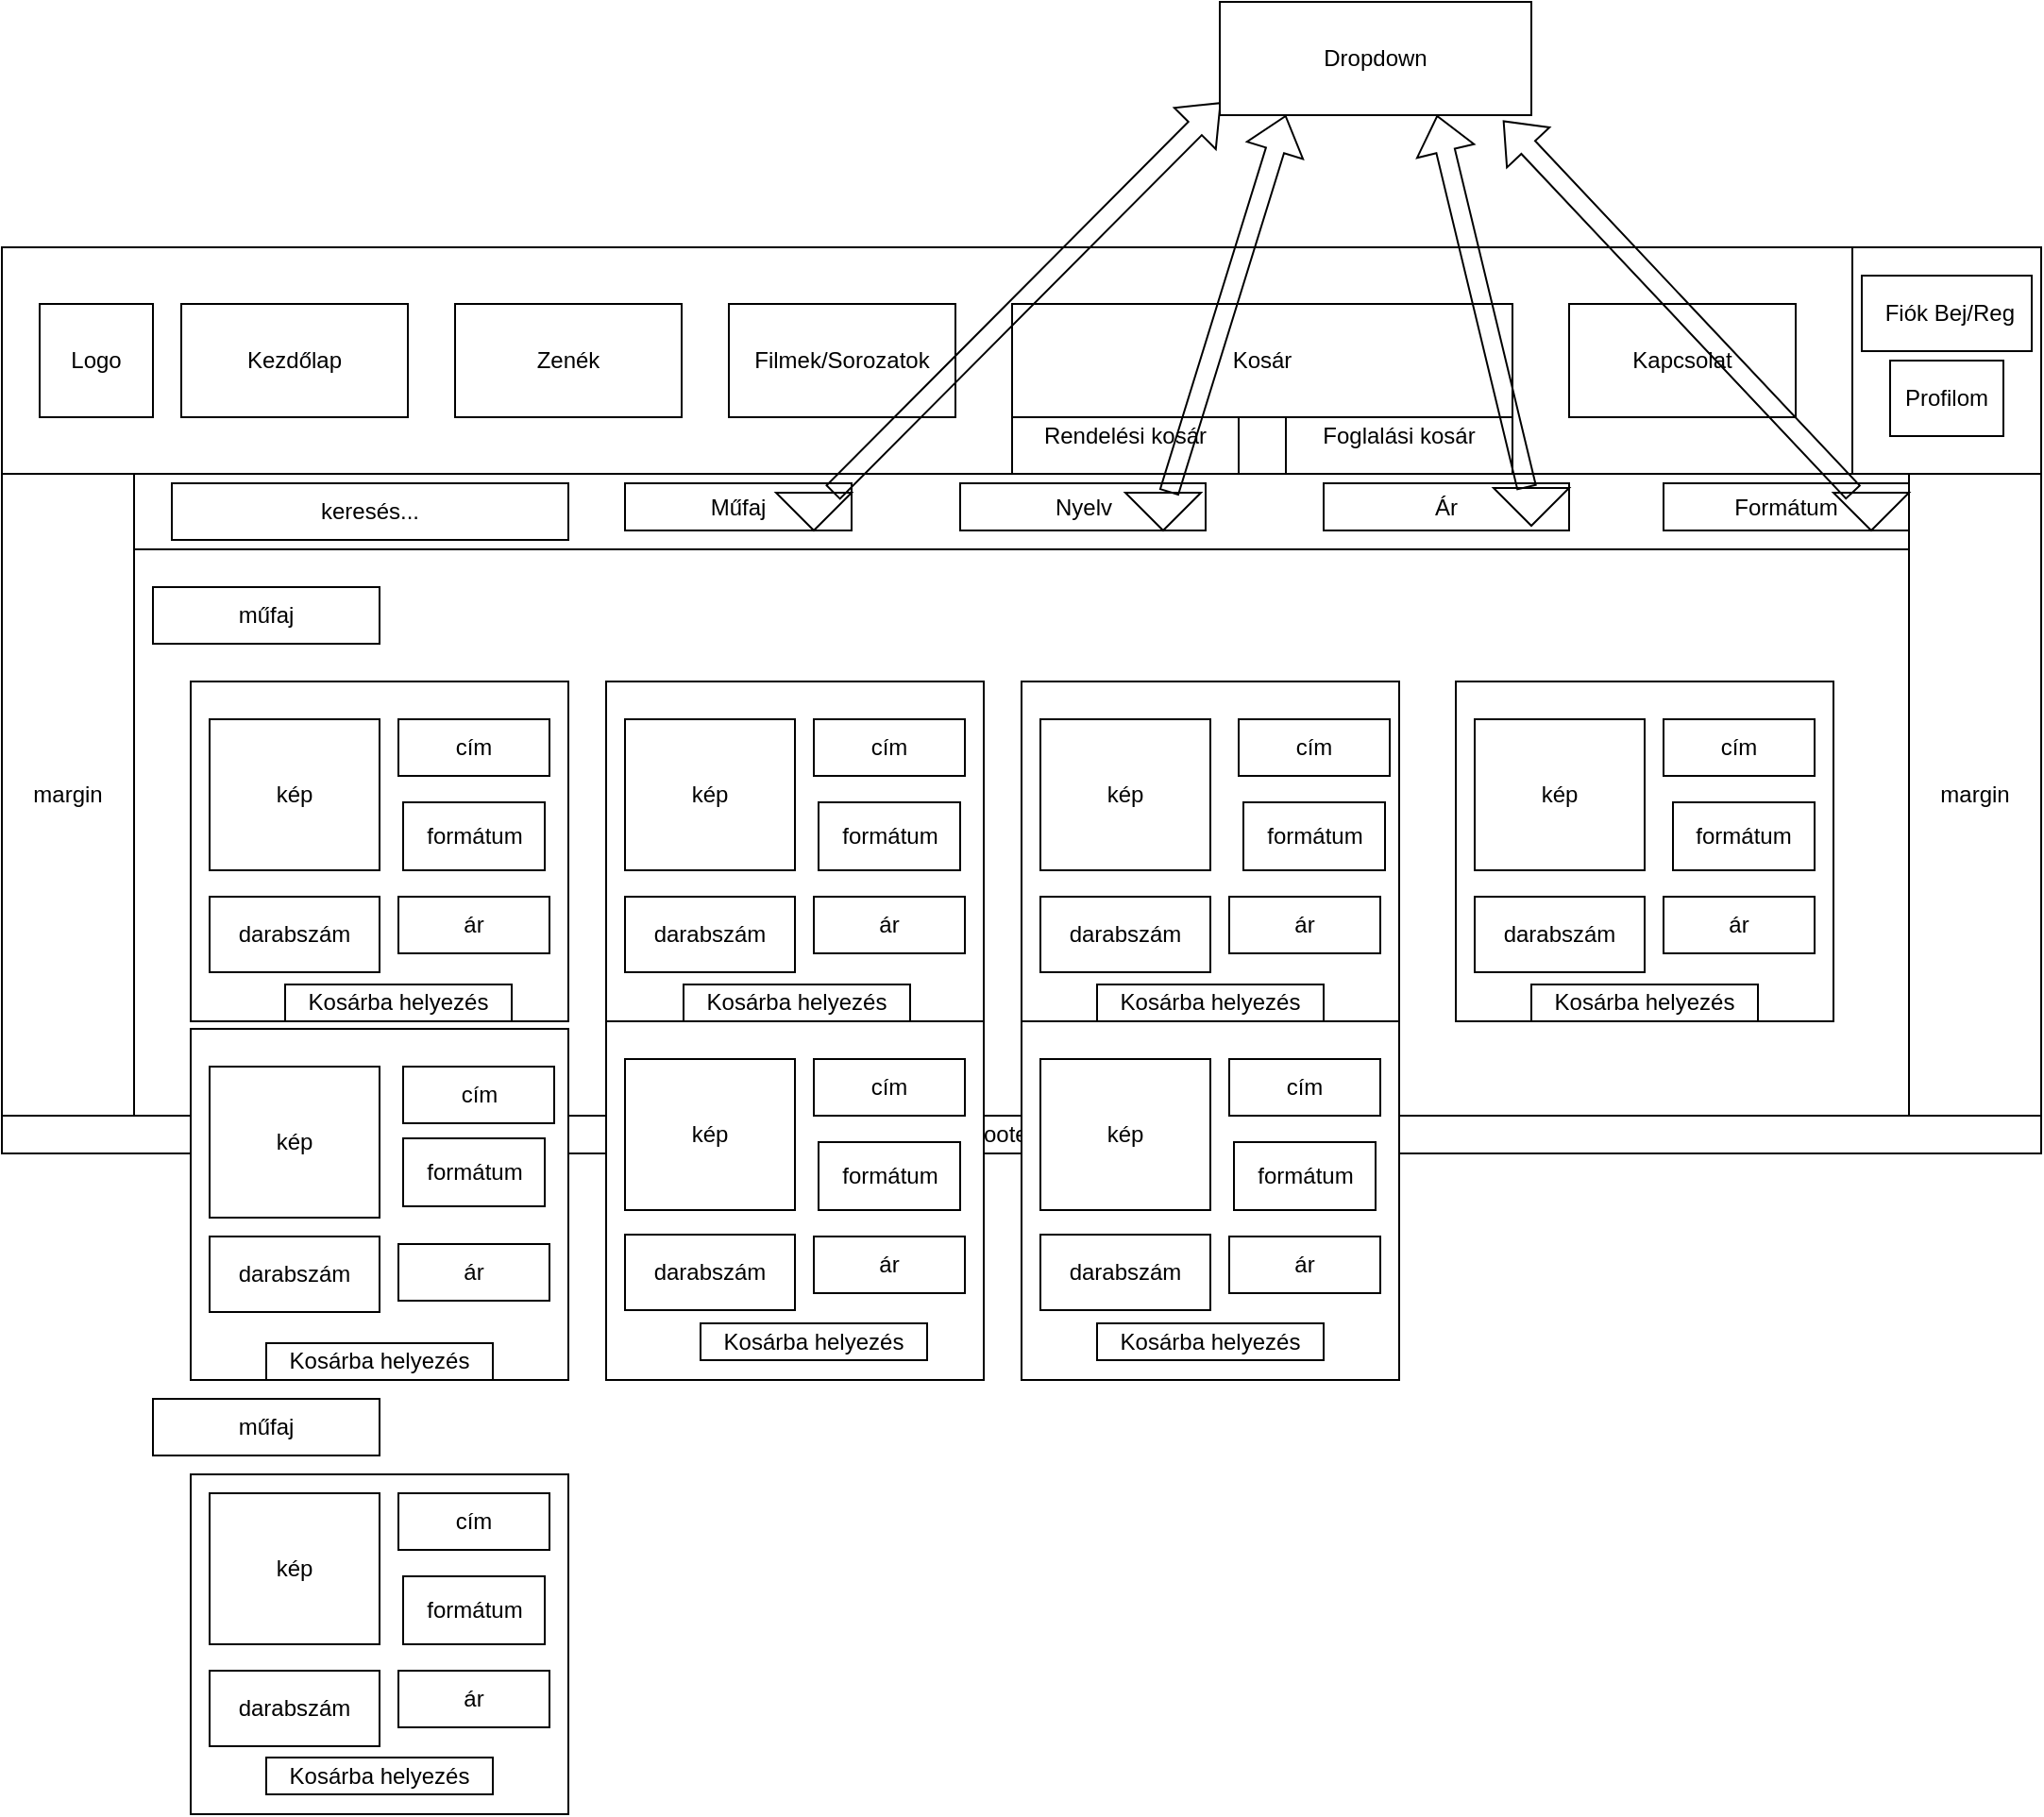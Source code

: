 <mxfile version="26.2.9">
  <diagram name="1 oldal" id="ZRo3TNaSbQ_DCoS2osNK">
    <mxGraphModel dx="3558" dy="1001" grid="1" gridSize="10" guides="1" tooltips="1" connect="1" arrows="1" fold="1" page="1" pageScale="1" pageWidth="827" pageHeight="1169" math="0" shadow="0">
      <root>
        <mxCell id="0" />
        <mxCell id="1" parent="0" />
        <mxCell id="dzjlwGBeUNjgORHqqu2u-1" value="" style="rounded=0;whiteSpace=wrap;html=1;" vertex="1" parent="1">
          <mxGeometry x="-1010" y="470" width="1080" height="480" as="geometry" />
        </mxCell>
        <mxCell id="dzjlwGBeUNjgORHqqu2u-2" value="" style="rounded=0;whiteSpace=wrap;html=1;" vertex="1" parent="1">
          <mxGeometry x="-1010" y="470" width="1080" height="120" as="geometry" />
        </mxCell>
        <mxCell id="dzjlwGBeUNjgORHqqu2u-3" style="edgeStyle=orthogonalEdgeStyle;rounded=0;orthogonalLoop=1;jettySize=auto;html=1;exitX=0.5;exitY=0;exitDx=0;exitDy=0;" edge="1" parent="1" source="dzjlwGBeUNjgORHqqu2u-4">
          <mxGeometry relative="1" as="geometry">
            <mxPoint x="-470" y="930" as="targetPoint" />
          </mxGeometry>
        </mxCell>
        <mxCell id="dzjlwGBeUNjgORHqqu2u-4" value="" style="rounded=0;whiteSpace=wrap;html=1;" vertex="1" parent="1">
          <mxGeometry x="-1010" y="930" width="1080" height="20" as="geometry" />
        </mxCell>
        <mxCell id="dzjlwGBeUNjgORHqqu2u-5" value="" style="rounded=0;whiteSpace=wrap;html=1;" vertex="1" parent="1">
          <mxGeometry x="-30" y="470" width="100" height="120" as="geometry" />
        </mxCell>
        <mxCell id="dzjlwGBeUNjgORHqqu2u-6" value="" style="rounded=0;whiteSpace=wrap;html=1;" vertex="1" parent="1">
          <mxGeometry x="-870" y="500" width="120" height="60" as="geometry" />
        </mxCell>
        <mxCell id="dzjlwGBeUNjgORHqqu2u-7" value="" style="rounded=0;whiteSpace=wrap;html=1;" vertex="1" parent="1">
          <mxGeometry x="-200" y="500" width="120" height="60" as="geometry" />
        </mxCell>
        <mxCell id="dzjlwGBeUNjgORHqqu2u-8" value="" style="rounded=0;whiteSpace=wrap;html=1;" vertex="1" parent="1">
          <mxGeometry x="-690" y="500" width="120" height="60" as="geometry" />
        </mxCell>
        <mxCell id="dzjlwGBeUNjgORHqqu2u-9" value="" style="rounded=0;whiteSpace=wrap;html=1;" vertex="1" parent="1">
          <mxGeometry x="-360" y="500" width="120" height="60" as="geometry" />
        </mxCell>
        <mxCell id="dzjlwGBeUNjgORHqqu2u-10" value="" style="rounded=0;whiteSpace=wrap;html=1;" vertex="1" parent="1">
          <mxGeometry x="-520" y="500" width="120" height="60" as="geometry" />
        </mxCell>
        <mxCell id="dzjlwGBeUNjgORHqqu2u-11" value="" style="rounded=0;whiteSpace=wrap;html=1;" vertex="1" parent="1">
          <mxGeometry x="-10" y="500" width="60" height="60" as="geometry" />
        </mxCell>
        <mxCell id="dzjlwGBeUNjgORHqqu2u-12" value="" style="rounded=0;whiteSpace=wrap;html=1;" vertex="1" parent="1">
          <mxGeometry x="-940" y="590" width="940" height="340" as="geometry" />
        </mxCell>
        <mxCell id="dzjlwGBeUNjgORHqqu2u-13" value="Kezdőlap" style="text;html=1;align=center;verticalAlign=middle;whiteSpace=wrap;rounded=0;" vertex="1" parent="1">
          <mxGeometry x="-870" y="500" width="120" height="60" as="geometry" />
        </mxCell>
        <mxCell id="dzjlwGBeUNjgORHqqu2u-14" value="" style="rounded=0;whiteSpace=wrap;html=1;" vertex="1" parent="1">
          <mxGeometry x="-990" y="500" width="60" height="60" as="geometry" />
        </mxCell>
        <mxCell id="dzjlwGBeUNjgORHqqu2u-15" value="&lt;div&gt;Logo&lt;/div&gt;" style="text;html=1;align=center;verticalAlign=middle;whiteSpace=wrap;rounded=0;" vertex="1" parent="1">
          <mxGeometry x="-990" y="500" width="60" height="60" as="geometry" />
        </mxCell>
        <mxCell id="dzjlwGBeUNjgORHqqu2u-16" value="Étel &amp;amp; Ital" style="text;html=1;align=center;verticalAlign=middle;whiteSpace=wrap;rounded=0;" vertex="1" parent="1">
          <mxGeometry x="-690" y="500" width="120" height="60" as="geometry" />
        </mxCell>
        <mxCell id="dzjlwGBeUNjgORHqqu2u-17" value="Társasok" style="text;html=1;align=center;verticalAlign=middle;whiteSpace=wrap;rounded=0;" vertex="1" parent="1">
          <mxGeometry x="-520" y="500" width="120" height="60" as="geometry" />
        </mxCell>
        <mxCell id="dzjlwGBeUNjgORHqqu2u-18" value="Foglalás" style="text;html=1;align=center;verticalAlign=middle;whiteSpace=wrap;rounded=0;" vertex="1" parent="1">
          <mxGeometry x="-360" y="500" width="120" height="60" as="geometry" />
        </mxCell>
        <mxCell id="dzjlwGBeUNjgORHqqu2u-19" value="Kapcsolat" style="text;html=1;align=center;verticalAlign=middle;whiteSpace=wrap;rounded=0;" vertex="1" parent="1">
          <mxGeometry x="-200" y="500" width="120" height="60" as="geometry" />
        </mxCell>
        <mxCell id="dzjlwGBeUNjgORHqqu2u-20" value="Profilom" style="text;html=1;align=center;verticalAlign=middle;whiteSpace=wrap;rounded=0;" vertex="1" parent="1">
          <mxGeometry x="-10" y="500" width="60" height="60" as="geometry" />
        </mxCell>
        <mxCell id="dzjlwGBeUNjgORHqqu2u-21" value="Footer (C)" style="text;html=1;align=center;verticalAlign=middle;whiteSpace=wrap;rounded=0;" vertex="1" parent="1">
          <mxGeometry x="-1010" y="930" width="1080" height="20" as="geometry" />
        </mxCell>
        <mxCell id="dzjlwGBeUNjgORHqqu2u-22" value="margin" style="text;html=1;align=center;verticalAlign=middle;whiteSpace=wrap;rounded=0;" vertex="1" parent="1">
          <mxGeometry x="-1010" y="590" width="70" height="340" as="geometry" />
        </mxCell>
        <mxCell id="dzjlwGBeUNjgORHqqu2u-23" value="margin" style="text;html=1;align=center;verticalAlign=middle;whiteSpace=wrap;rounded=0;" vertex="1" parent="1">
          <mxGeometry y="590" width="70" height="340" as="geometry" />
        </mxCell>
        <mxCell id="dzjlwGBeUNjgORHqqu2u-24" value="" style="rounded=0;whiteSpace=wrap;html=1;" vertex="1" parent="1">
          <mxGeometry x="-740" y="590" width="530" height="340" as="geometry" />
        </mxCell>
        <mxCell id="dzjlwGBeUNjgORHqqu2u-25" value="Módosítások mentése" style="rounded=0;whiteSpace=wrap;html=1;" vertex="1" parent="1">
          <mxGeometry x="-535" y="844" width="120" height="40" as="geometry" />
        </mxCell>
        <mxCell id="dzjlwGBeUNjgORHqqu2u-26" value="Nyelv" style="rounded=0;whiteSpace=wrap;html=1;" vertex="1" parent="1">
          <mxGeometry x="-640" y="700" width="120" height="40" as="geometry" />
        </mxCell>
        <mxCell id="dzjlwGBeUNjgORHqqu2u-27" value="Beállítások" style="rounded=0;whiteSpace=wrap;html=1;" vertex="1" parent="1">
          <mxGeometry x="-670" y="620" width="400" height="40" as="geometry" />
        </mxCell>
        <mxCell id="dzjlwGBeUNjgORHqqu2u-28" value="X" style="rounded=0;whiteSpace=wrap;html=1;" vertex="1" parent="1">
          <mxGeometry x="-250" y="600" width="30" height="30" as="geometry" />
        </mxCell>
        <mxCell id="dzjlwGBeUNjgORHqqu2u-29" value="Sötét Mód" style="rounded=0;whiteSpace=wrap;html=1;" vertex="1" parent="1">
          <mxGeometry x="-430" y="700" width="120" height="40" as="geometry" />
        </mxCell>
        <mxCell id="dzjlwGBeUNjgORHqqu2u-30" style="edgeStyle=orthogonalEdgeStyle;rounded=0;orthogonalLoop=1;jettySize=auto;html=1;exitX=0.5;exitY=1;exitDx=0;exitDy=0;" edge="1" parent="1" source="dzjlwGBeUNjgORHqqu2u-26" target="dzjlwGBeUNjgORHqqu2u-26">
          <mxGeometry relative="1" as="geometry" />
        </mxCell>
        <mxCell id="dzjlwGBeUNjgORHqqu2u-31" value="" style="rounded=0;whiteSpace=wrap;html=1;" vertex="1" parent="1">
          <mxGeometry x="-1010" y="470" width="1080" height="480" as="geometry" />
        </mxCell>
        <mxCell id="dzjlwGBeUNjgORHqqu2u-32" value="" style="rounded=0;whiteSpace=wrap;html=1;" vertex="1" parent="1">
          <mxGeometry x="-1010" y="470" width="1080" height="120" as="geometry" />
        </mxCell>
        <mxCell id="dzjlwGBeUNjgORHqqu2u-33" style="edgeStyle=orthogonalEdgeStyle;rounded=0;orthogonalLoop=1;jettySize=auto;html=1;exitX=0.5;exitY=0;exitDx=0;exitDy=0;" edge="1" parent="1" source="dzjlwGBeUNjgORHqqu2u-34">
          <mxGeometry relative="1" as="geometry">
            <mxPoint x="-470" y="930" as="targetPoint" />
          </mxGeometry>
        </mxCell>
        <mxCell id="dzjlwGBeUNjgORHqqu2u-34" value="" style="rounded=0;whiteSpace=wrap;html=1;" vertex="1" parent="1">
          <mxGeometry x="-1010" y="930" width="1080" height="20" as="geometry" />
        </mxCell>
        <mxCell id="dzjlwGBeUNjgORHqqu2u-35" value="" style="rounded=0;whiteSpace=wrap;html=1;" vertex="1" parent="1">
          <mxGeometry x="-30" y="470" width="100" height="120" as="geometry" />
        </mxCell>
        <mxCell id="dzjlwGBeUNjgORHqqu2u-36" value="" style="rounded=0;whiteSpace=wrap;html=1;" vertex="1" parent="1">
          <mxGeometry x="-940" y="590" width="940" height="340" as="geometry" />
        </mxCell>
        <mxCell id="dzjlwGBeUNjgORHqqu2u-37" value="" style="rounded=0;whiteSpace=wrap;html=1;" vertex="1" parent="1">
          <mxGeometry x="-990" y="500" width="60" height="60" as="geometry" />
        </mxCell>
        <mxCell id="dzjlwGBeUNjgORHqqu2u-38" value="&lt;div&gt;Logo&lt;/div&gt;" style="text;html=1;align=center;verticalAlign=middle;whiteSpace=wrap;rounded=0;" vertex="1" parent="1">
          <mxGeometry x="-990" y="500" width="60" height="60" as="geometry" />
        </mxCell>
        <mxCell id="dzjlwGBeUNjgORHqqu2u-39" value="Footer (C)" style="text;html=1;align=center;verticalAlign=middle;whiteSpace=wrap;rounded=0;" vertex="1" parent="1">
          <mxGeometry x="-1010" y="930" width="1080" height="20" as="geometry" />
        </mxCell>
        <mxCell id="dzjlwGBeUNjgORHqqu2u-40" value="margin" style="text;html=1;align=center;verticalAlign=middle;whiteSpace=wrap;rounded=0;" vertex="1" parent="1">
          <mxGeometry x="-1010" y="590" width="70" height="340" as="geometry" />
        </mxCell>
        <mxCell id="dzjlwGBeUNjgORHqqu2u-41" value="margin" style="text;html=1;align=center;verticalAlign=middle;whiteSpace=wrap;rounded=0;" vertex="1" parent="1">
          <mxGeometry y="590" width="70" height="340" as="geometry" />
        </mxCell>
        <mxCell id="dzjlwGBeUNjgORHqqu2u-42" value="" style="rounded=0;whiteSpace=wrap;html=1;" vertex="1" parent="1">
          <mxGeometry x="-940" y="590" width="940" height="40" as="geometry" />
        </mxCell>
        <mxCell id="dzjlwGBeUNjgORHqqu2u-43" value="keresés..." style="rounded=0;whiteSpace=wrap;html=1;" vertex="1" parent="1">
          <mxGeometry x="-920" y="595" width="210" height="30" as="geometry" />
        </mxCell>
        <mxCell id="dzjlwGBeUNjgORHqqu2u-44" value="műfaj" style="rounded=0;whiteSpace=wrap;html=1;" vertex="1" parent="1">
          <mxGeometry x="-930" y="650" width="120" height="30" as="geometry" />
        </mxCell>
        <mxCell id="dzjlwGBeUNjgORHqqu2u-45" value="" style="rounded=0;whiteSpace=wrap;html=1;" vertex="1" parent="1">
          <mxGeometry x="-910" y="700" width="200" height="180" as="geometry" />
        </mxCell>
        <mxCell id="dzjlwGBeUNjgORHqqu2u-46" value="kép" style="rounded=0;whiteSpace=wrap;html=1;" vertex="1" parent="1">
          <mxGeometry x="-900" y="720" width="90" height="80" as="geometry" />
        </mxCell>
        <mxCell id="dzjlwGBeUNjgORHqqu2u-47" value="cím" style="rounded=0;whiteSpace=wrap;html=1;" vertex="1" parent="1">
          <mxGeometry x="-800" y="720" width="80" height="30" as="geometry" />
        </mxCell>
        <mxCell id="dzjlwGBeUNjgORHqqu2u-48" value="ár" style="rounded=0;whiteSpace=wrap;html=1;" vertex="1" parent="1">
          <mxGeometry x="-800" y="814" width="80" height="30" as="geometry" />
        </mxCell>
        <mxCell id="dzjlwGBeUNjgORHqqu2u-49" value="" style="rounded=0;whiteSpace=wrap;html=1;" vertex="1" parent="1">
          <mxGeometry x="-690" y="700" width="200" height="180" as="geometry" />
        </mxCell>
        <mxCell id="dzjlwGBeUNjgORHqqu2u-50" value="kép" style="rounded=0;whiteSpace=wrap;html=1;" vertex="1" parent="1">
          <mxGeometry x="-680" y="720" width="90" height="80" as="geometry" />
        </mxCell>
        <mxCell id="dzjlwGBeUNjgORHqqu2u-51" value="ár" style="rounded=0;whiteSpace=wrap;html=1;" vertex="1" parent="1">
          <mxGeometry x="-580" y="814" width="80" height="30" as="geometry" />
        </mxCell>
        <mxCell id="dzjlwGBeUNjgORHqqu2u-52" value="" style="rounded=0;whiteSpace=wrap;html=1;" vertex="1" parent="1">
          <mxGeometry x="-470" y="700" width="200" height="180" as="geometry" />
        </mxCell>
        <mxCell id="dzjlwGBeUNjgORHqqu2u-53" value="kép" style="rounded=0;whiteSpace=wrap;html=1;" vertex="1" parent="1">
          <mxGeometry x="-460" y="720" width="90" height="80" as="geometry" />
        </mxCell>
        <mxCell id="dzjlwGBeUNjgORHqqu2u-54" value="ár" style="rounded=0;whiteSpace=wrap;html=1;" vertex="1" parent="1">
          <mxGeometry x="-360" y="814" width="80" height="30" as="geometry" />
        </mxCell>
        <mxCell id="dzjlwGBeUNjgORHqqu2u-55" value="" style="rounded=0;whiteSpace=wrap;html=1;" vertex="1" parent="1">
          <mxGeometry x="-240" y="700" width="200" height="180" as="geometry" />
        </mxCell>
        <mxCell id="dzjlwGBeUNjgORHqqu2u-56" value="kép" style="rounded=0;whiteSpace=wrap;html=1;" vertex="1" parent="1">
          <mxGeometry x="-230" y="720" width="90" height="80" as="geometry" />
        </mxCell>
        <mxCell id="dzjlwGBeUNjgORHqqu2u-57" value="ár" style="rounded=0;whiteSpace=wrap;html=1;" vertex="1" parent="1">
          <mxGeometry x="-130" y="814" width="80" height="30" as="geometry" />
        </mxCell>
        <mxCell id="dzjlwGBeUNjgORHqqu2u-58" value="" style="rounded=0;whiteSpace=wrap;html=1;" vertex="1" parent="1">
          <mxGeometry x="-910" y="884" width="200" height="186" as="geometry" />
        </mxCell>
        <mxCell id="dzjlwGBeUNjgORHqqu2u-59" value="kép" style="rounded=0;whiteSpace=wrap;html=1;" vertex="1" parent="1">
          <mxGeometry x="-900" y="904" width="90" height="80" as="geometry" />
        </mxCell>
        <mxCell id="dzjlwGBeUNjgORHqqu2u-60" value="ár" style="rounded=0;whiteSpace=wrap;html=1;" vertex="1" parent="1">
          <mxGeometry x="-800" y="998" width="80" height="30" as="geometry" />
        </mxCell>
        <mxCell id="dzjlwGBeUNjgORHqqu2u-61" value="" style="rounded=0;whiteSpace=wrap;html=1;" vertex="1" parent="1">
          <mxGeometry x="-470" y="880" width="200" height="190" as="geometry" />
        </mxCell>
        <mxCell id="dzjlwGBeUNjgORHqqu2u-62" value="kép" style="rounded=0;whiteSpace=wrap;html=1;" vertex="1" parent="1">
          <mxGeometry x="-460" y="900" width="90" height="80" as="geometry" />
        </mxCell>
        <mxCell id="dzjlwGBeUNjgORHqqu2u-63" value="ár" style="rounded=0;whiteSpace=wrap;html=1;" vertex="1" parent="1">
          <mxGeometry x="-360" y="994" width="80" height="30" as="geometry" />
        </mxCell>
        <mxCell id="dzjlwGBeUNjgORHqqu2u-64" value="" style="rounded=0;whiteSpace=wrap;html=1;" vertex="1" parent="1">
          <mxGeometry x="-690" y="880" width="200" height="190" as="geometry" />
        </mxCell>
        <mxCell id="dzjlwGBeUNjgORHqqu2u-65" value="kép" style="rounded=0;whiteSpace=wrap;html=1;" vertex="1" parent="1">
          <mxGeometry x="-680" y="900" width="90" height="80" as="geometry" />
        </mxCell>
        <mxCell id="dzjlwGBeUNjgORHqqu2u-66" value="ár" style="rounded=0;whiteSpace=wrap;html=1;" vertex="1" parent="1">
          <mxGeometry x="-580" y="994" width="80" height="30" as="geometry" />
        </mxCell>
        <mxCell id="dzjlwGBeUNjgORHqqu2u-67" value="műfaj" style="rounded=0;whiteSpace=wrap;html=1;" vertex="1" parent="1">
          <mxGeometry x="-930" y="1080" width="120" height="30" as="geometry" />
        </mxCell>
        <mxCell id="dzjlwGBeUNjgORHqqu2u-68" value="" style="rounded=0;whiteSpace=wrap;html=1;" vertex="1" parent="1">
          <mxGeometry x="-910" y="1120" width="200" height="180" as="geometry" />
        </mxCell>
        <mxCell id="dzjlwGBeUNjgORHqqu2u-69" value="kép" style="rounded=0;whiteSpace=wrap;html=1;" vertex="1" parent="1">
          <mxGeometry x="-900" y="1130" width="90" height="80" as="geometry" />
        </mxCell>
        <mxCell id="dzjlwGBeUNjgORHqqu2u-70" value="ár" style="rounded=0;whiteSpace=wrap;html=1;" vertex="1" parent="1">
          <mxGeometry x="-800" y="1224" width="80" height="30" as="geometry" />
        </mxCell>
        <mxCell id="dzjlwGBeUNjgORHqqu2u-71" value="&amp;nbsp;Fiók Bej/Reg" style="rounded=0;whiteSpace=wrap;html=1;" vertex="1" parent="1">
          <mxGeometry x="-25" y="485" width="90" height="40" as="geometry" />
        </mxCell>
        <mxCell id="dzjlwGBeUNjgORHqqu2u-72" value="Profilom" style="rounded=0;whiteSpace=wrap;html=1;" vertex="1" parent="1">
          <mxGeometry x="-10" y="530" width="60" height="40" as="geometry" />
        </mxCell>
        <mxCell id="dzjlwGBeUNjgORHqqu2u-73" value="formátum" style="rounded=0;whiteSpace=wrap;html=1;" vertex="1" parent="1">
          <mxGeometry x="-797.5" y="764" width="75" height="36" as="geometry" />
        </mxCell>
        <mxCell id="dzjlwGBeUNjgORHqqu2u-74" value="Kezdőlap" style="rounded=0;whiteSpace=wrap;html=1;" vertex="1" parent="1">
          <mxGeometry x="-915" y="500" width="120" height="60" as="geometry" />
        </mxCell>
        <mxCell id="dzjlwGBeUNjgORHqqu2u-75" value="Zenék" style="rounded=0;whiteSpace=wrap;html=1;" vertex="1" parent="1">
          <mxGeometry x="-770" y="500" width="120" height="60" as="geometry" />
        </mxCell>
        <mxCell id="dzjlwGBeUNjgORHqqu2u-76" value="Filmek/Sorozatok" style="rounded=0;whiteSpace=wrap;html=1;" vertex="1" parent="1">
          <mxGeometry x="-625" y="500" width="120" height="60" as="geometry" />
        </mxCell>
        <mxCell id="dzjlwGBeUNjgORHqqu2u-77" value="Rendelési kosár" style="rounded=0;whiteSpace=wrap;html=1;" vertex="1" parent="1">
          <mxGeometry x="-475" y="550" width="120" height="40" as="geometry" />
        </mxCell>
        <mxCell id="dzjlwGBeUNjgORHqqu2u-78" value="Foglalási kosár" style="rounded=0;whiteSpace=wrap;html=1;" vertex="1" parent="1">
          <mxGeometry x="-330" y="550" width="120" height="40" as="geometry" />
        </mxCell>
        <mxCell id="dzjlwGBeUNjgORHqqu2u-79" value="Kapcsolat" style="rounded=0;whiteSpace=wrap;html=1;" vertex="1" parent="1">
          <mxGeometry x="-180" y="500" width="120" height="60" as="geometry" />
        </mxCell>
        <mxCell id="dzjlwGBeUNjgORHqqu2u-80" value="cím" style="rounded=0;whiteSpace=wrap;html=1;" vertex="1" parent="1">
          <mxGeometry x="-580" y="720" width="80" height="30" as="geometry" />
        </mxCell>
        <mxCell id="dzjlwGBeUNjgORHqqu2u-81" value="cím" style="rounded=0;whiteSpace=wrap;html=1;" vertex="1" parent="1">
          <mxGeometry x="-355" y="720" width="80" height="30" as="geometry" />
        </mxCell>
        <mxCell id="dzjlwGBeUNjgORHqqu2u-82" value="cím" style="rounded=0;whiteSpace=wrap;html=1;" vertex="1" parent="1">
          <mxGeometry x="-130" y="720" width="80" height="30" as="geometry" />
        </mxCell>
        <mxCell id="dzjlwGBeUNjgORHqqu2u-83" value="cím" style="rounded=0;whiteSpace=wrap;html=1;" vertex="1" parent="1">
          <mxGeometry x="-797.5" y="904" width="80" height="30" as="geometry" />
        </mxCell>
        <mxCell id="dzjlwGBeUNjgORHqqu2u-84" value="cím" style="rounded=0;whiteSpace=wrap;html=1;" vertex="1" parent="1">
          <mxGeometry x="-580" y="900" width="80" height="30" as="geometry" />
        </mxCell>
        <mxCell id="dzjlwGBeUNjgORHqqu2u-85" value="cím" style="rounded=0;whiteSpace=wrap;html=1;" vertex="1" parent="1">
          <mxGeometry x="-360" y="900" width="80" height="30" as="geometry" />
        </mxCell>
        <mxCell id="dzjlwGBeUNjgORHqqu2u-86" value="cím" style="rounded=0;whiteSpace=wrap;html=1;" vertex="1" parent="1">
          <mxGeometry x="-800" y="1130" width="80" height="30" as="geometry" />
        </mxCell>
        <mxCell id="dzjlwGBeUNjgORHqqu2u-87" value="formátum" style="rounded=0;whiteSpace=wrap;html=1;" vertex="1" parent="1">
          <mxGeometry x="-577.5" y="764" width="75" height="36" as="geometry" />
        </mxCell>
        <mxCell id="dzjlwGBeUNjgORHqqu2u-88" value="formátum" style="rounded=0;whiteSpace=wrap;html=1;" vertex="1" parent="1">
          <mxGeometry x="-352.5" y="764" width="75" height="36" as="geometry" />
        </mxCell>
        <mxCell id="dzjlwGBeUNjgORHqqu2u-89" value="formátum" style="rounded=0;whiteSpace=wrap;html=1;" vertex="1" parent="1">
          <mxGeometry x="-125" y="764" width="75" height="36" as="geometry" />
        </mxCell>
        <mxCell id="dzjlwGBeUNjgORHqqu2u-90" value="formátum" style="rounded=0;whiteSpace=wrap;html=1;" vertex="1" parent="1">
          <mxGeometry x="-797.5" y="942" width="75" height="36" as="geometry" />
        </mxCell>
        <mxCell id="dzjlwGBeUNjgORHqqu2u-91" value="formátum" style="rounded=0;whiteSpace=wrap;html=1;" vertex="1" parent="1">
          <mxGeometry x="-577.5" y="944" width="75" height="36" as="geometry" />
        </mxCell>
        <mxCell id="dzjlwGBeUNjgORHqqu2u-92" value="formátum" style="rounded=0;whiteSpace=wrap;html=1;" vertex="1" parent="1">
          <mxGeometry x="-357.5" y="944" width="75" height="36" as="geometry" />
        </mxCell>
        <mxCell id="dzjlwGBeUNjgORHqqu2u-93" value="formátum" style="rounded=0;whiteSpace=wrap;html=1;" vertex="1" parent="1">
          <mxGeometry x="-797.5" y="1174" width="75" height="36" as="geometry" />
        </mxCell>
        <mxCell id="dzjlwGBeUNjgORHqqu2u-94" value="Kosár" style="rounded=0;whiteSpace=wrap;html=1;" vertex="1" parent="1">
          <mxGeometry x="-475" y="500" width="265" height="60" as="geometry" />
        </mxCell>
        <mxCell id="dzjlwGBeUNjgORHqqu2u-95" value="Nyelv" style="rounded=0;whiteSpace=wrap;html=1;" vertex="1" parent="1">
          <mxGeometry x="-502.5" y="595" width="130" height="25" as="geometry" />
        </mxCell>
        <mxCell id="dzjlwGBeUNjgORHqqu2u-96" value="Műfaj" style="rounded=0;whiteSpace=wrap;html=1;" vertex="1" parent="1">
          <mxGeometry x="-680" y="595" width="120" height="25" as="geometry" />
        </mxCell>
        <mxCell id="dzjlwGBeUNjgORHqqu2u-97" value="Ár" style="rounded=0;whiteSpace=wrap;html=1;" vertex="1" parent="1">
          <mxGeometry x="-310" y="595" width="130" height="25" as="geometry" />
        </mxCell>
        <mxCell id="dzjlwGBeUNjgORHqqu2u-98" value="" style="html=1;shadow=0;dashed=0;align=center;verticalAlign=middle;shape=mxgraph.arrows2.arrow;dy=0.6;dx=40;direction=south;notch=0;" vertex="1" parent="1">
          <mxGeometry x="-415" y="600" width="40" height="20" as="geometry" />
        </mxCell>
        <mxCell id="dzjlwGBeUNjgORHqqu2u-99" value="" style="html=1;shadow=0;dashed=0;align=center;verticalAlign=middle;shape=mxgraph.arrows2.arrow;dy=0.6;dx=40;direction=south;notch=0;" vertex="1" parent="1">
          <mxGeometry x="-600" y="600" width="40" height="20" as="geometry" />
        </mxCell>
        <mxCell id="dzjlwGBeUNjgORHqqu2u-100" value="" style="html=1;shadow=0;dashed=0;align=center;verticalAlign=middle;shape=mxgraph.arrows2.arrow;dy=0.6;dx=40;direction=south;notch=0;" vertex="1" parent="1">
          <mxGeometry x="-220" y="597.5" width="40" height="20" as="geometry" />
        </mxCell>
        <mxCell id="dzjlwGBeUNjgORHqqu2u-101" value="" style="shape=flexArrow;endArrow=classic;html=1;rounded=0;" edge="1" parent="1" source="dzjlwGBeUNjgORHqqu2u-98">
          <mxGeometry width="50" height="50" relative="1" as="geometry">
            <mxPoint x="-380" y="450" as="sourcePoint" />
            <mxPoint x="-330" y="400" as="targetPoint" />
          </mxGeometry>
        </mxCell>
        <mxCell id="dzjlwGBeUNjgORHqqu2u-102" value="" style="shape=flexArrow;endArrow=classic;html=1;rounded=0;entryX=0.004;entryY=0.887;entryDx=0;entryDy=0;entryPerimeter=0;" edge="1" parent="1" source="dzjlwGBeUNjgORHqqu2u-99" target="dzjlwGBeUNjgORHqqu2u-104">
          <mxGeometry width="50" height="50" relative="1" as="geometry">
            <mxPoint x="-240" y="578" as="sourcePoint" />
            <mxPoint x="-280" y="410" as="targetPoint" />
          </mxGeometry>
        </mxCell>
        <mxCell id="dzjlwGBeUNjgORHqqu2u-103" value="" style="shape=flexArrow;endArrow=classic;html=1;rounded=0;" edge="1" parent="1" source="dzjlwGBeUNjgORHqqu2u-100">
          <mxGeometry width="50" height="50" relative="1" as="geometry">
            <mxPoint x="-94.5" y="599" as="sourcePoint" />
            <mxPoint x="-250" y="400" as="targetPoint" />
          </mxGeometry>
        </mxCell>
        <mxCell id="dzjlwGBeUNjgORHqqu2u-104" value="Dropdown" style="rounded=0;whiteSpace=wrap;html=1;" vertex="1" parent="1">
          <mxGeometry x="-365" y="340" width="165" height="60" as="geometry" />
        </mxCell>
        <mxCell id="dzjlwGBeUNjgORHqqu2u-105" value="darabszám&lt;span style=&quot;color: rgba(0, 0, 0, 0); font-family: monospace; font-size: 0px; text-align: start; text-wrap: nowrap;&quot;&gt;%3CmxGraphModel%3E%3Croot%3E%3CmxCell%20id%3D%220%22%2F%3E%3CmxCell%20id%3D%221%22%20parent%3D%220%22%2F%3E%3CmxCell%20id%3D%222%22%20value%3D%22%22%20style%3D%22shape%3DflexArrow%3BendArrow%3Dclassic%3Bhtml%3D1%3Brounded%3D0%3B%22%20edge%3D%221%22%20parent%3D%221%22%3E%3CmxGeometry%20width%3D%2250%22%20height%3D%2250%22%20relative%3D%221%22%20as%3D%22geometry%22%3E%3CmxPoint%20x%3D%221381%22%20y%3D%221078%22%20as%3D%22sourcePoint%22%2F%3E%3CmxPoint%20x%3D%221360%22%20y%3D%22890%22%20as%3D%22targetPoint%22%2F%3E%3C%2FmxGeometry%3E%3C%2FmxCell%3E%3C%2Froot%3E%3C%2FmxGraphModel%3E&lt;/span&gt;" style="rounded=0;whiteSpace=wrap;html=1;" vertex="1" parent="1">
          <mxGeometry x="-900" y="814" width="90" height="40" as="geometry" />
        </mxCell>
        <mxCell id="dzjlwGBeUNjgORHqqu2u-106" value="darabszám&lt;span style=&quot;color: rgba(0, 0, 0, 0); font-family: monospace; font-size: 0px; text-align: start; text-wrap: nowrap;&quot;&gt;%3CmxGraphModel%3E%3Croot%3E%3CmxCell%20id%3D%220%22%2F%3E%3CmxCell%20id%3D%221%22%20parent%3D%220%22%2F%3E%3CmxCell%20id%3D%222%22%20value%3D%22%22%20style%3D%22shape%3DflexArrow%3BendArrow%3Dclassic%3Bhtml%3D1%3Brounded%3D0%3B%22%20edge%3D%221%22%20parent%3D%221%22%3E%3CmxGeometry%20width%3D%2250%22%20height%3D%2250%22%20relative%3D%221%22%20as%3D%22geometry%22%3E%3CmxPoint%20x%3D%221381%22%20y%3D%221078%22%20as%3D%22sourcePoint%22%2F%3E%3CmxPoint%20x%3D%221360%22%20y%3D%22890%22%20as%3D%22targetPoint%22%2F%3E%3C%2FmxGeometry%3E%3C%2FmxCell%3E%3C%2Froot%3E%3C%2FmxGraphModel%3E&lt;/span&gt;" style="rounded=0;whiteSpace=wrap;html=1;" vertex="1" parent="1">
          <mxGeometry x="-680" y="814" width="90" height="40" as="geometry" />
        </mxCell>
        <mxCell id="dzjlwGBeUNjgORHqqu2u-107" value="darabszám&lt;span style=&quot;color: rgba(0, 0, 0, 0); font-family: monospace; font-size: 0px; text-align: start; text-wrap: nowrap;&quot;&gt;%3CmxGraphModel%3E%3Croot%3E%3CmxCell%20id%3D%220%22%2F%3E%3CmxCell%20id%3D%221%22%20parent%3D%220%22%2F%3E%3CmxCell%20id%3D%222%22%20value%3D%22%22%20style%3D%22shape%3DflexArrow%3BendArrow%3Dclassic%3Bhtml%3D1%3Brounded%3D0%3B%22%20edge%3D%221%22%20parent%3D%221%22%3E%3CmxGeometry%20width%3D%2250%22%20height%3D%2250%22%20relative%3D%221%22%20as%3D%22geometry%22%3E%3CmxPoint%20x%3D%221381%22%20y%3D%221078%22%20as%3D%22sourcePoint%22%2F%3E%3CmxPoint%20x%3D%221360%22%20y%3D%22890%22%20as%3D%22targetPoint%22%2F%3E%3C%2FmxGeometry%3E%3C%2FmxCell%3E%3C%2Froot%3E%3C%2FmxGraphModel%3E&lt;/span&gt;" style="rounded=0;whiteSpace=wrap;html=1;" vertex="1" parent="1">
          <mxGeometry x="-460" y="814" width="90" height="40" as="geometry" />
        </mxCell>
        <mxCell id="dzjlwGBeUNjgORHqqu2u-108" value="darabszám&lt;span style=&quot;color: rgba(0, 0, 0, 0); font-family: monospace; font-size: 0px; text-align: start; text-wrap: nowrap;&quot;&gt;%3CmxGraphModel%3E%3Croot%3E%3CmxCell%20id%3D%220%22%2F%3E%3CmxCell%20id%3D%221%22%20parent%3D%220%22%2F%3E%3CmxCell%20id%3D%222%22%20value%3D%22%22%20style%3D%22shape%3DflexArrow%3BendArrow%3Dclassic%3Bhtml%3D1%3Brounded%3D0%3B%22%20edge%3D%221%22%20parent%3D%221%22%3E%3CmxGeometry%20width%3D%2250%22%20height%3D%2250%22%20relative%3D%221%22%20as%3D%22geometry%22%3E%3CmxPoint%20x%3D%221381%22%20y%3D%221078%22%20as%3D%22sourcePoint%22%2F%3E%3CmxPoint%20x%3D%221360%22%20y%3D%22890%22%20as%3D%22targetPoint%22%2F%3E%3C%2FmxGeometry%3E%3C%2FmxCell%3E%3C%2Froot%3E%3C%2FmxGraphModel%3E&lt;/span&gt;" style="rounded=0;whiteSpace=wrap;html=1;" vertex="1" parent="1">
          <mxGeometry x="-230" y="814" width="90" height="40" as="geometry" />
        </mxCell>
        <mxCell id="dzjlwGBeUNjgORHqqu2u-109" value="darabszám&lt;span style=&quot;color: rgba(0, 0, 0, 0); font-family: monospace; font-size: 0px; text-align: start; text-wrap: nowrap;&quot;&gt;%3CmxGraphModel%3E%3Croot%3E%3CmxCell%20id%3D%220%22%2F%3E%3CmxCell%20id%3D%221%22%20parent%3D%220%22%2F%3E%3CmxCell%20id%3D%222%22%20value%3D%22%22%20style%3D%22shape%3DflexArrow%3BendArrow%3Dclassic%3Bhtml%3D1%3Brounded%3D0%3B%22%20edge%3D%221%22%20parent%3D%221%22%3E%3CmxGeometry%20width%3D%2250%22%20height%3D%2250%22%20relative%3D%221%22%20as%3D%22geometry%22%3E%3CmxPoint%20x%3D%221381%22%20y%3D%221078%22%20as%3D%22sourcePoint%22%2F%3E%3CmxPoint%20x%3D%221360%22%20y%3D%22890%22%20as%3D%22targetPoint%22%2F%3E%3C%2FmxGeometry%3E%3C%2FmxCell%3E%3C%2Froot%3E%3C%2FmxGraphModel%3E&lt;/span&gt;" style="rounded=0;whiteSpace=wrap;html=1;" vertex="1" parent="1">
          <mxGeometry x="-900" y="994" width="90" height="40" as="geometry" />
        </mxCell>
        <mxCell id="dzjlwGBeUNjgORHqqu2u-110" value="darabszám&lt;span style=&quot;color: rgba(0, 0, 0, 0); font-family: monospace; font-size: 0px; text-align: start; text-wrap: nowrap;&quot;&gt;%3CmxGraphModel%3E%3Croot%3E%3CmxCell%20id%3D%220%22%2F%3E%3CmxCell%20id%3D%221%22%20parent%3D%220%22%2F%3E%3CmxCell%20id%3D%222%22%20value%3D%22%22%20style%3D%22shape%3DflexArrow%3BendArrow%3Dclassic%3Bhtml%3D1%3Brounded%3D0%3B%22%20edge%3D%221%22%20parent%3D%221%22%3E%3CmxGeometry%20width%3D%2250%22%20height%3D%2250%22%20relative%3D%221%22%20as%3D%22geometry%22%3E%3CmxPoint%20x%3D%221381%22%20y%3D%221078%22%20as%3D%22sourcePoint%22%2F%3E%3CmxPoint%20x%3D%221360%22%20y%3D%22890%22%20as%3D%22targetPoint%22%2F%3E%3C%2FmxGeometry%3E%3C%2FmxCell%3E%3C%2Froot%3E%3C%2FmxGraphModel%3E&lt;/span&gt;" style="rounded=0;whiteSpace=wrap;html=1;" vertex="1" parent="1">
          <mxGeometry x="-680" y="993" width="90" height="40" as="geometry" />
        </mxCell>
        <mxCell id="dzjlwGBeUNjgORHqqu2u-111" value="darabszám&lt;span style=&quot;color: rgba(0, 0, 0, 0); font-family: monospace; font-size: 0px; text-align: start; text-wrap: nowrap;&quot;&gt;%3CmxGraphModel%3E%3Croot%3E%3CmxCell%20id%3D%220%22%2F%3E%3CmxCell%20id%3D%221%22%20parent%3D%220%22%2F%3E%3CmxCell%20id%3D%222%22%20value%3D%22%22%20style%3D%22shape%3DflexArrow%3BendArrow%3Dclassic%3Bhtml%3D1%3Brounded%3D0%3B%22%20edge%3D%221%22%20parent%3D%221%22%3E%3CmxGeometry%20width%3D%2250%22%20height%3D%2250%22%20relative%3D%221%22%20as%3D%22geometry%22%3E%3CmxPoint%20x%3D%221381%22%20y%3D%221078%22%20as%3D%22sourcePoint%22%2F%3E%3CmxPoint%20x%3D%221360%22%20y%3D%22890%22%20as%3D%22targetPoint%22%2F%3E%3C%2FmxGeometry%3E%3C%2FmxCell%3E%3C%2Froot%3E%3C%2FmxGraphModel%3E&lt;/span&gt;" style="rounded=0;whiteSpace=wrap;html=1;" vertex="1" parent="1">
          <mxGeometry x="-460" y="993" width="90" height="40" as="geometry" />
        </mxCell>
        <mxCell id="dzjlwGBeUNjgORHqqu2u-112" value="darabszám&lt;span style=&quot;color: rgba(0, 0, 0, 0); font-family: monospace; font-size: 0px; text-align: start; text-wrap: nowrap;&quot;&gt;%3CmxGraphModel%3E%3Croot%3E%3CmxCell%20id%3D%220%22%2F%3E%3CmxCell%20id%3D%221%22%20parent%3D%220%22%2F%3E%3CmxCell%20id%3D%222%22%20value%3D%22%22%20style%3D%22shape%3DflexArrow%3BendArrow%3Dclassic%3Bhtml%3D1%3Brounded%3D0%3B%22%20edge%3D%221%22%20parent%3D%221%22%3E%3CmxGeometry%20width%3D%2250%22%20height%3D%2250%22%20relative%3D%221%22%20as%3D%22geometry%22%3E%3CmxPoint%20x%3D%221381%22%20y%3D%221078%22%20as%3D%22sourcePoint%22%2F%3E%3CmxPoint%20x%3D%221360%22%20y%3D%22890%22%20as%3D%22targetPoint%22%2F%3E%3C%2FmxGeometry%3E%3C%2FmxCell%3E%3C%2Froot%3E%3C%2FmxGraphModel%3E&lt;/span&gt;" style="rounded=0;whiteSpace=wrap;html=1;" vertex="1" parent="1">
          <mxGeometry x="-900" y="1224" width="90" height="40" as="geometry" />
        </mxCell>
        <mxCell id="dzjlwGBeUNjgORHqqu2u-113" value="Formátum" style="rounded=0;whiteSpace=wrap;html=1;" vertex="1" parent="1">
          <mxGeometry x="-130" y="595" width="130" height="25" as="geometry" />
        </mxCell>
        <mxCell id="dzjlwGBeUNjgORHqqu2u-114" value="" style="html=1;shadow=0;dashed=0;align=center;verticalAlign=middle;shape=mxgraph.arrows2.arrow;dy=0.6;dx=40;direction=south;notch=0;" vertex="1" parent="1">
          <mxGeometry x="-40" y="600" width="40" height="20" as="geometry" />
        </mxCell>
        <mxCell id="dzjlwGBeUNjgORHqqu2u-115" value="" style="shape=flexArrow;endArrow=classic;html=1;rounded=0;entryX=0.909;entryY=1.048;entryDx=0;entryDy=0;entryPerimeter=0;" edge="1" parent="1" source="dzjlwGBeUNjgORHqqu2u-114" target="dzjlwGBeUNjgORHqqu2u-104">
          <mxGeometry width="50" height="50" relative="1" as="geometry">
            <mxPoint x="-10" y="604" as="sourcePoint" />
            <mxPoint x="-86" y="406" as="targetPoint" />
          </mxGeometry>
        </mxCell>
        <mxCell id="dzjlwGBeUNjgORHqqu2u-119" value="Kosárba helyezés" style="rounded=0;whiteSpace=wrap;html=1;" vertex="1" parent="1">
          <mxGeometry x="-860" y="860.5" width="120" height="19.5" as="geometry" />
        </mxCell>
        <mxCell id="dzjlwGBeUNjgORHqqu2u-120" value="Kosárba helyezés" style="rounded=0;whiteSpace=wrap;html=1;" vertex="1" parent="1">
          <mxGeometry x="-649" y="860.5" width="120" height="19.5" as="geometry" />
        </mxCell>
        <mxCell id="dzjlwGBeUNjgORHqqu2u-121" value="Kosárba helyezés" style="rounded=0;whiteSpace=wrap;html=1;" vertex="1" parent="1">
          <mxGeometry x="-430" y="860.5" width="120" height="19.5" as="geometry" />
        </mxCell>
        <mxCell id="dzjlwGBeUNjgORHqqu2u-122" value="Kosárba helyezés" style="rounded=0;whiteSpace=wrap;html=1;" vertex="1" parent="1">
          <mxGeometry x="-200" y="860.5" width="120" height="19.5" as="geometry" />
        </mxCell>
        <mxCell id="dzjlwGBeUNjgORHqqu2u-123" value="Kosárba helyezés" style="rounded=0;whiteSpace=wrap;html=1;" vertex="1" parent="1">
          <mxGeometry x="-870" y="1050.5" width="120" height="19.5" as="geometry" />
        </mxCell>
        <mxCell id="dzjlwGBeUNjgORHqqu2u-124" value="Kosárba helyezés" style="rounded=0;whiteSpace=wrap;html=1;" vertex="1" parent="1">
          <mxGeometry x="-640" y="1040" width="120" height="19.5" as="geometry" />
        </mxCell>
        <mxCell id="dzjlwGBeUNjgORHqqu2u-125" value="Kosárba helyezés" style="rounded=0;whiteSpace=wrap;html=1;" vertex="1" parent="1">
          <mxGeometry x="-430" y="1040" width="120" height="19.5" as="geometry" />
        </mxCell>
        <mxCell id="dzjlwGBeUNjgORHqqu2u-126" value="Kosárba helyezés" style="rounded=0;whiteSpace=wrap;html=1;" vertex="1" parent="1">
          <mxGeometry x="-870" y="1270" width="120" height="19.5" as="geometry" />
        </mxCell>
      </root>
    </mxGraphModel>
  </diagram>
</mxfile>

